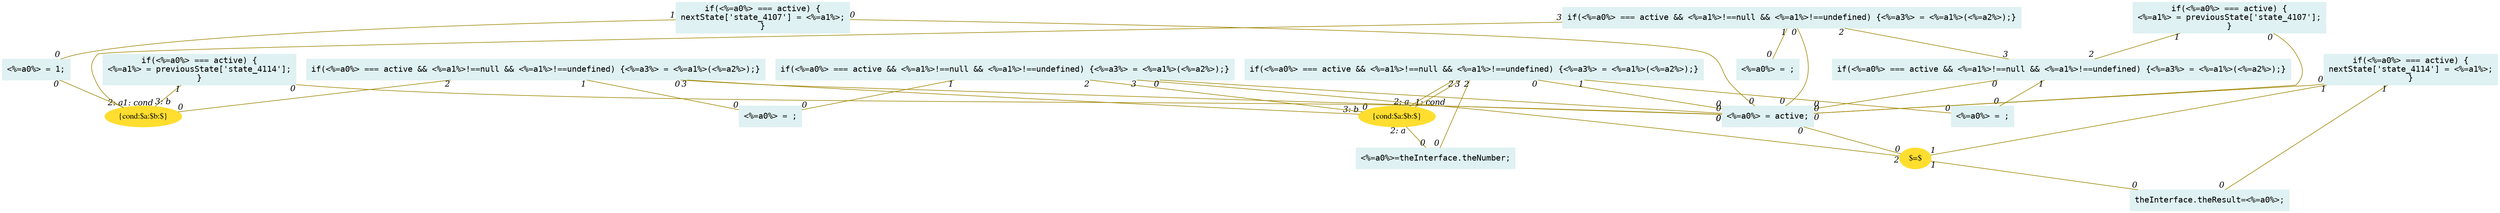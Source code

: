 digraph g{node_3869 [shape="box", style="filled", color="#dff1f2", fontname="Courier", label="<%=a0%>=theInterface.theNumber;
" ]
node_3871 [shape="box", style="filled", color="#dff1f2", fontname="Courier", label="theInterface.theResult=<%=a0%>;
" ]
node_3969 [shape="ellipse", style="filled", color="#ffde2f", fontname="Times", label="{cond:$a:$b:$}" ]
node_4004 [shape="ellipse", style="filled", color="#ffde2f", fontname="Times", label="{cond:$a:$b:$}" ]
node_4018 [shape="ellipse", style="filled", color="#ffde2f", fontname="Times", label="$=$" ]
node_4053 [shape="box", style="filled", color="#dff1f2", fontname="Courier", label="<%=a0%> = active;
" ]
node_4070 [shape="box", style="filled", color="#dff1f2", fontname="Courier", label="<%=a0%> = ;
" ]
node_4073 [shape="box", style="filled", color="#dff1f2", fontname="Courier", label="<%=a0%> = ;
" ]
node_4075 [shape="box", style="filled", color="#dff1f2", fontname="Courier", label="<%=a0%> = ;
" ]
node_4078 [shape="box", style="filled", color="#dff1f2", fontname="Courier", label="<%=a0%> = 1;
" ]
node_4081 [shape="box", style="filled", color="#dff1f2", fontname="Courier", label="if(<%=a0%> === active && <%=a1%>!==null && <%=a1%>!==undefined) {<%=a3%> = <%=a1%>(<%=a2%>);}
" ]
node_4086 [shape="box", style="filled", color="#dff1f2", fontname="Courier", label="if(<%=a0%> === active && <%=a1%>!==null && <%=a1%>!==undefined) {<%=a3%> = <%=a1%>(<%=a2%>);}
" ]
node_4091 [shape="box", style="filled", color="#dff1f2", fontname="Courier", label="if(<%=a0%> === active && <%=a1%>!==null && <%=a1%>!==undefined) {<%=a3%> = <%=a1%>(<%=a2%>);}
" ]
node_4096 [shape="box", style="filled", color="#dff1f2", fontname="Courier", label="if(<%=a0%> === active && <%=a1%>!==null && <%=a1%>!==undefined) {<%=a3%> = <%=a1%>(<%=a2%>);}
" ]
node_4102 [shape="box", style="filled", color="#dff1f2", fontname="Courier", label="if(<%=a0%> === active && <%=a1%>!==null && <%=a1%>!==undefined) {<%=a3%> = <%=a1%>(<%=a2%>);}
" ]
node_4108 [shape="box", style="filled", color="#dff1f2", fontname="Courier", label="if(<%=a0%> === active) {
<%=a1%> = previousState['state_4107'];
}
" ]
node_4111 [shape="box", style="filled", color="#dff1f2", fontname="Courier", label="if(<%=a0%> === active) {
nextState['state_4107'] = <%=a1%>;
}
" ]
node_4115 [shape="box", style="filled", color="#dff1f2", fontname="Courier", label="if(<%=a0%> === active) {
<%=a1%> = previousState['state_4114'];
}
" ]
node_4118 [shape="box", style="filled", color="#dff1f2", fontname="Courier", label="if(<%=a0%> === active) {
nextState['state_4114'] = <%=a1%>;
}
" ]
node_4053 -> node_4018 [dir=none, arrowHead=none, fontname="Times-Italic", arrowsize=1, color="#9d8400", label="",  headlabel="0", taillabel="0" ]
node_4078 -> node_3969 [dir=none, arrowHead=none, fontname="Times-Italic", arrowsize=1, color="#9d8400", label="",  headlabel="2: a", taillabel="0" ]
node_4081 -> node_4053 [dir=none, arrowHead=none, fontname="Times-Italic", arrowsize=1, color="#9d8400", label="",  headlabel="0", taillabel="0" ]
node_4081 -> node_4070 [dir=none, arrowHead=none, fontname="Times-Italic", arrowsize=1, color="#9d8400", label="",  headlabel="0", taillabel="1" ]
node_4086 -> node_4053 [dir=none, arrowHead=none, fontname="Times-Italic", arrowsize=1, color="#9d8400", label="",  headlabel="0", taillabel="0" ]
node_4086 -> node_4073 [dir=none, arrowHead=none, fontname="Times-Italic", arrowsize=1, color="#9d8400", label="",  headlabel="0", taillabel="1" ]
node_4086 -> node_4081 [dir=none, arrowHead=none, fontname="Times-Italic", arrowsize=1, color="#9d8400", label="",  headlabel="3", taillabel="2" ]
node_4086 -> node_3969 [dir=none, arrowHead=none, fontname="Times-Italic", arrowsize=1, color="#9d8400", label="",  headlabel="1: cond", taillabel="3" ]
node_4091 -> node_4053 [dir=none, arrowHead=none, fontname="Times-Italic", arrowsize=1, color="#9d8400", label="",  headlabel="0", taillabel="0" ]
node_4091 -> node_4075 [dir=none, arrowHead=none, fontname="Times-Italic", arrowsize=1, color="#9d8400", label="",  headlabel="0", taillabel="1" ]
node_4091 -> node_3969 [dir=none, arrowHead=none, fontname="Times-Italic", arrowsize=1, color="#9d8400", label="",  headlabel="0", taillabel="2" ]
node_4091 -> node_4004 [dir=none, arrowHead=none, fontname="Times-Italic", arrowsize=1, color="#9d8400", label="",  headlabel="3: b", taillabel="3" ]
node_4096 -> node_4053 [dir=none, arrowHead=none, fontname="Times-Italic", arrowsize=1, color="#9d8400", label="",  headlabel="0", taillabel="0" ]
node_4096 -> node_4070 [dir=none, arrowHead=none, fontname="Times-Italic", arrowsize=1, color="#9d8400", label="",  headlabel="0", taillabel="1" ]
node_4096 -> node_4004 [dir=none, arrowHead=none, fontname="Times-Italic", arrowsize=1, color="#9d8400", label="",  headlabel="2: a", taillabel="2" ]
node_4096 -> node_4004 [dir=none, arrowHead=none, fontname="Times-Italic", arrowsize=1, color="#9d8400", label="",  headlabel="1: cond", taillabel="3" ]
node_4102 -> node_4053 [dir=none, arrowHead=none, fontname="Times-Italic", arrowsize=1, color="#9d8400", label="",  headlabel="0", taillabel="0" ]
node_4102 -> node_4075 [dir=none, arrowHead=none, fontname="Times-Italic", arrowsize=1, color="#9d8400", label="",  headlabel="0", taillabel="1" ]
node_4102 -> node_4004 [dir=none, arrowHead=none, fontname="Times-Italic", arrowsize=1, color="#9d8400", label="",  headlabel="0", taillabel="2" ]
node_4102 -> node_4018 [dir=none, arrowHead=none, fontname="Times-Italic", arrowsize=1, color="#9d8400", label="",  headlabel="2", taillabel="3" ]
node_4108 -> node_4053 [dir=none, arrowHead=none, fontname="Times-Italic", arrowsize=1, color="#9d8400", label="",  headlabel="0", taillabel="0" ]
node_4108 -> node_4081 [dir=none, arrowHead=none, fontname="Times-Italic", arrowsize=1, color="#9d8400", label="",  headlabel="2", taillabel="1" ]
node_4111 -> node_4053 [dir=none, arrowHead=none, fontname="Times-Italic", arrowsize=1, color="#9d8400", label="",  headlabel="0", taillabel="0" ]
node_4111 -> node_4078 [dir=none, arrowHead=none, fontname="Times-Italic", arrowsize=1, color="#9d8400", label="",  headlabel="0", taillabel="1" ]
node_4115 -> node_4053 [dir=none, arrowHead=none, fontname="Times-Italic", arrowsize=1, color="#9d8400", label="",  headlabel="0", taillabel="0" ]
node_4115 -> node_3969 [dir=none, arrowHead=none, fontname="Times-Italic", arrowsize=1, color="#9d8400", label="",  headlabel="3: b", taillabel="1" ]
node_4118 -> node_4053 [dir=none, arrowHead=none, fontname="Times-Italic", arrowsize=1, color="#9d8400", label="",  headlabel="0", taillabel="0" ]
node_4118 -> node_4018 [dir=none, arrowHead=none, fontname="Times-Italic", arrowsize=1, color="#9d8400", label="",  headlabel="1", taillabel="1" ]
node_4004 -> node_3869 [dir=none, arrowHead=none, fontname="Times-Italic", arrowsize=1, color="#9d8400", label="",  headlabel="0", taillabel="2: a" ]
node_4096 -> node_3869 [dir=none, arrowHead=none, fontname="Times-Italic", arrowsize=1, color="#9d8400", label="",  headlabel="0", taillabel="2" ]
node_4018 -> node_3871 [dir=none, arrowHead=none, fontname="Times-Italic", arrowsize=1, color="#9d8400", label="",  headlabel="0", taillabel="1" ]
node_4118 -> node_3871 [dir=none, arrowHead=none, fontname="Times-Italic", arrowsize=1, color="#9d8400", label="",  headlabel="0", taillabel="1" ]
}